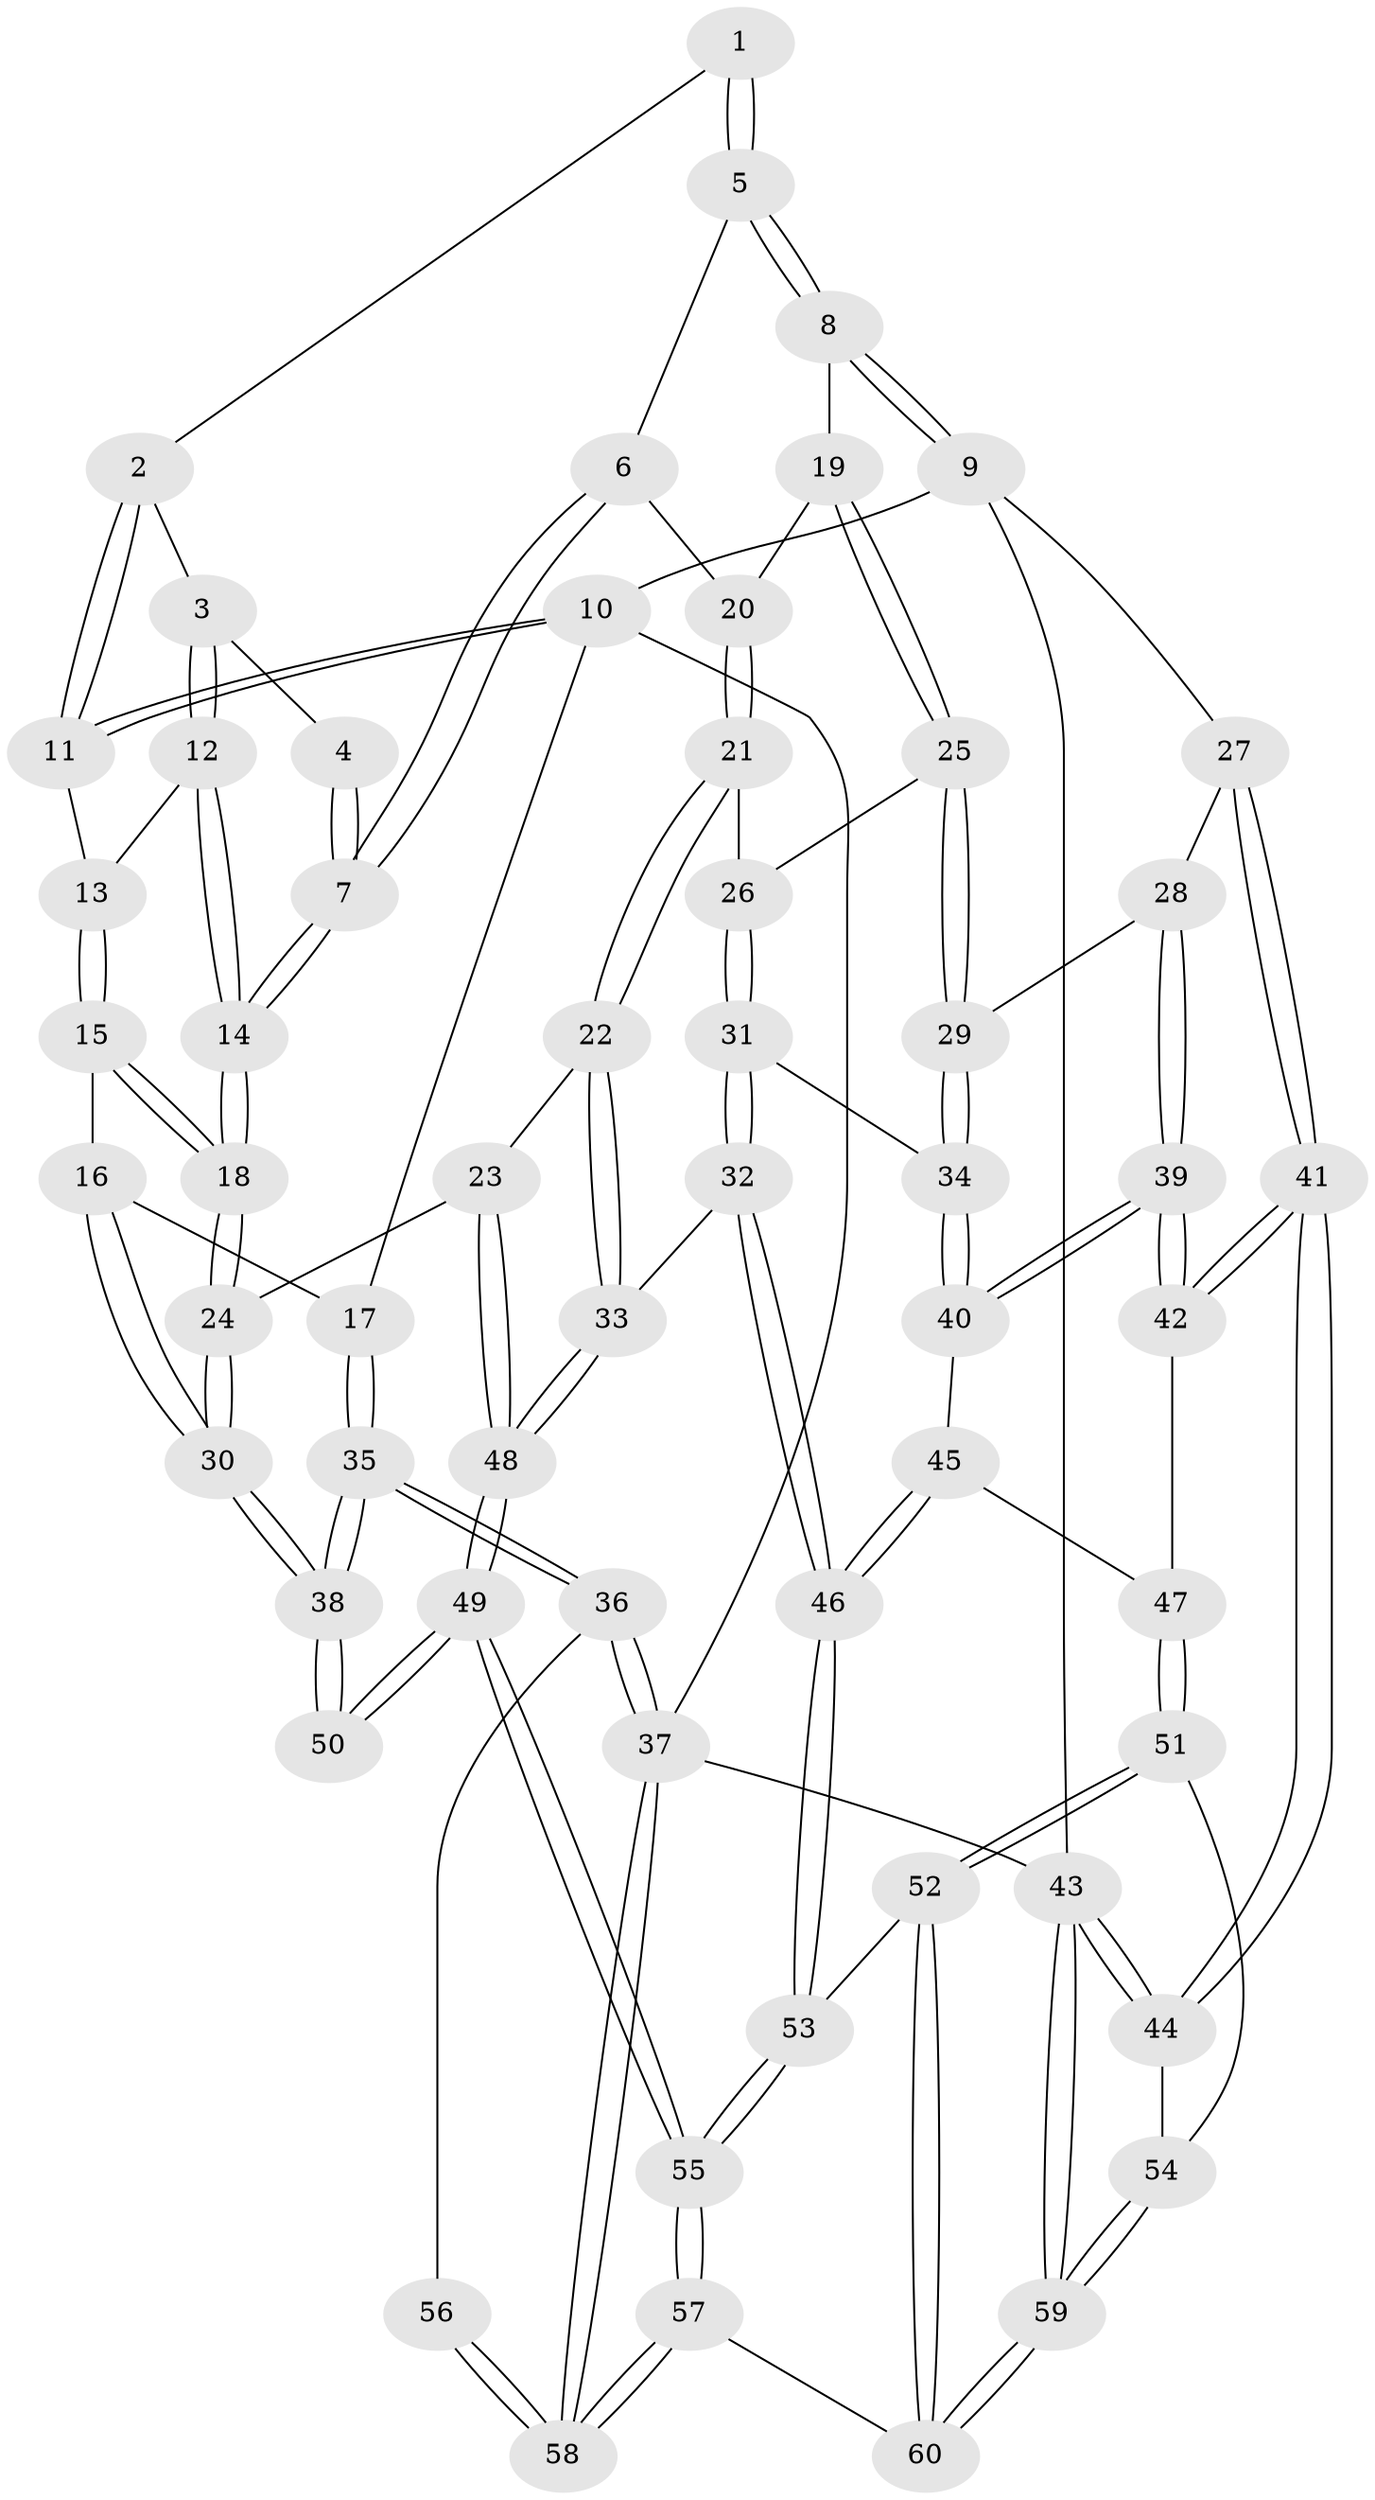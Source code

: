 // coarse degree distribution, {3: 0.08333333333333333, 4: 0.3888888888888889, 6: 0.1388888888888889, 5: 0.3611111111111111, 2: 0.027777777777777776}
// Generated by graph-tools (version 1.1) at 2025/24/03/03/25 07:24:35]
// undirected, 60 vertices, 147 edges
graph export_dot {
graph [start="1"]
  node [color=gray90,style=filled];
  1 [pos="+0.5028044246527233+0"];
  2 [pos="+0.2681075792706856+0"];
  3 [pos="+0.356347232008011+0.07206233631579025"];
  4 [pos="+0.40921126452017703+0.030155392752828858"];
  5 [pos="+0.6288347493309299+0"];
  6 [pos="+0.5012472812251285+0.14512619323189552"];
  7 [pos="+0.41834127202802396+0.18776824768936742"];
  8 [pos="+1+0"];
  9 [pos="+1+0"];
  10 [pos="+0+0"];
  11 [pos="+0.08416280025990155+0"];
  12 [pos="+0.35185740875195254+0.08694975415751306"];
  13 [pos="+0.27095648907210995+0.062098797275402386"];
  14 [pos="+0.40509425229251017+0.19764951458994237"];
  15 [pos="+0.26793710717127767+0.10644045131112326"];
  16 [pos="+0+0.1217549436073421"];
  17 [pos="+0+0"];
  18 [pos="+0.30054101812986483+0.35402070716184475"];
  19 [pos="+0.865177209957682+0.05468432082298628"];
  20 [pos="+0.6081403503520435+0.22194567933522386"];
  21 [pos="+0.5997657427948827+0.3520991291993709"];
  22 [pos="+0.4246147946905416+0.4361859891610498"];
  23 [pos="+0.38907295670020886+0.4253913462827419"];
  24 [pos="+0.28894445144834163+0.3806685921505739"];
  25 [pos="+0.7827658806598745+0.36000163116783657"];
  26 [pos="+0.6671844051735465+0.36836297542194"];
  27 [pos="+1+0.25525258359142616"];
  28 [pos="+0.8962939408624243+0.428100759642565"];
  29 [pos="+0.806149336448686+0.3926301189150744"];
  30 [pos="+0.2715705821509688+0.38472698493027285"];
  31 [pos="+0.6690785862152979+0.5318397826338095"];
  32 [pos="+0.5727941242305259+0.6196564163794954"];
  33 [pos="+0.5509423634650907+0.604067682810252"];
  34 [pos="+0.7652589035128325+0.5119812615036461"];
  35 [pos="+0+0.6596092262718217"];
  36 [pos="+0+0.9107209942071892"];
  37 [pos="+0+1"];
  38 [pos="+0.10878336453332688+0.6234215396962023"];
  39 [pos="+0.9309127775414666+0.5541516292510387"];
  40 [pos="+0.7752357589888577+0.5347333629284183"];
  41 [pos="+1+0.7493600894552017"];
  42 [pos="+0.9584837314970025+0.6059842752306246"];
  43 [pos="+1+1"];
  44 [pos="+1+0.7594227665981537"];
  45 [pos="+0.7784134379188351+0.5795543824118488"];
  46 [pos="+0.600725602945442+0.668092668684842"];
  47 [pos="+0.8316043433935113+0.6458830913549707"];
  48 [pos="+0.37124496053672573+0.7270504644465428"];
  49 [pos="+0.2851821636628697+0.8437316245649261"];
  50 [pos="+0.22901455753120029+0.7913417933779165"];
  51 [pos="+0.726239963728438+0.8078476324992739"];
  52 [pos="+0.6885029555693346+0.8112737410074391"];
  53 [pos="+0.6132534044535698+0.7066114194217408"];
  54 [pos="+0.8387678478897113+0.848653635460896"];
  55 [pos="+0.290191358469733+0.8530845263635148"];
  56 [pos="+0.0985309627381098+0.8722190441188578"];
  57 [pos="+0.36099252027321455+1"];
  58 [pos="+0+1"];
  59 [pos="+0.918126719676662+1"];
  60 [pos="+0.5130455761000984+1"];
  1 -- 2;
  1 -- 5;
  1 -- 5;
  2 -- 3;
  2 -- 11;
  2 -- 11;
  3 -- 4;
  3 -- 12;
  3 -- 12;
  4 -- 7;
  4 -- 7;
  5 -- 6;
  5 -- 8;
  5 -- 8;
  6 -- 7;
  6 -- 7;
  6 -- 20;
  7 -- 14;
  7 -- 14;
  8 -- 9;
  8 -- 9;
  8 -- 19;
  9 -- 10;
  9 -- 27;
  9 -- 43;
  10 -- 11;
  10 -- 11;
  10 -- 17;
  10 -- 37;
  11 -- 13;
  12 -- 13;
  12 -- 14;
  12 -- 14;
  13 -- 15;
  13 -- 15;
  14 -- 18;
  14 -- 18;
  15 -- 16;
  15 -- 18;
  15 -- 18;
  16 -- 17;
  16 -- 30;
  16 -- 30;
  17 -- 35;
  17 -- 35;
  18 -- 24;
  18 -- 24;
  19 -- 20;
  19 -- 25;
  19 -- 25;
  20 -- 21;
  20 -- 21;
  21 -- 22;
  21 -- 22;
  21 -- 26;
  22 -- 23;
  22 -- 33;
  22 -- 33;
  23 -- 24;
  23 -- 48;
  23 -- 48;
  24 -- 30;
  24 -- 30;
  25 -- 26;
  25 -- 29;
  25 -- 29;
  26 -- 31;
  26 -- 31;
  27 -- 28;
  27 -- 41;
  27 -- 41;
  28 -- 29;
  28 -- 39;
  28 -- 39;
  29 -- 34;
  29 -- 34;
  30 -- 38;
  30 -- 38;
  31 -- 32;
  31 -- 32;
  31 -- 34;
  32 -- 33;
  32 -- 46;
  32 -- 46;
  33 -- 48;
  33 -- 48;
  34 -- 40;
  34 -- 40;
  35 -- 36;
  35 -- 36;
  35 -- 38;
  35 -- 38;
  36 -- 37;
  36 -- 37;
  36 -- 56;
  37 -- 58;
  37 -- 58;
  37 -- 43;
  38 -- 50;
  38 -- 50;
  39 -- 40;
  39 -- 40;
  39 -- 42;
  39 -- 42;
  40 -- 45;
  41 -- 42;
  41 -- 42;
  41 -- 44;
  41 -- 44;
  42 -- 47;
  43 -- 44;
  43 -- 44;
  43 -- 59;
  43 -- 59;
  44 -- 54;
  45 -- 46;
  45 -- 46;
  45 -- 47;
  46 -- 53;
  46 -- 53;
  47 -- 51;
  47 -- 51;
  48 -- 49;
  48 -- 49;
  49 -- 50;
  49 -- 50;
  49 -- 55;
  49 -- 55;
  51 -- 52;
  51 -- 52;
  51 -- 54;
  52 -- 53;
  52 -- 60;
  52 -- 60;
  53 -- 55;
  53 -- 55;
  54 -- 59;
  54 -- 59;
  55 -- 57;
  55 -- 57;
  56 -- 58;
  56 -- 58;
  57 -- 58;
  57 -- 58;
  57 -- 60;
  59 -- 60;
  59 -- 60;
}
